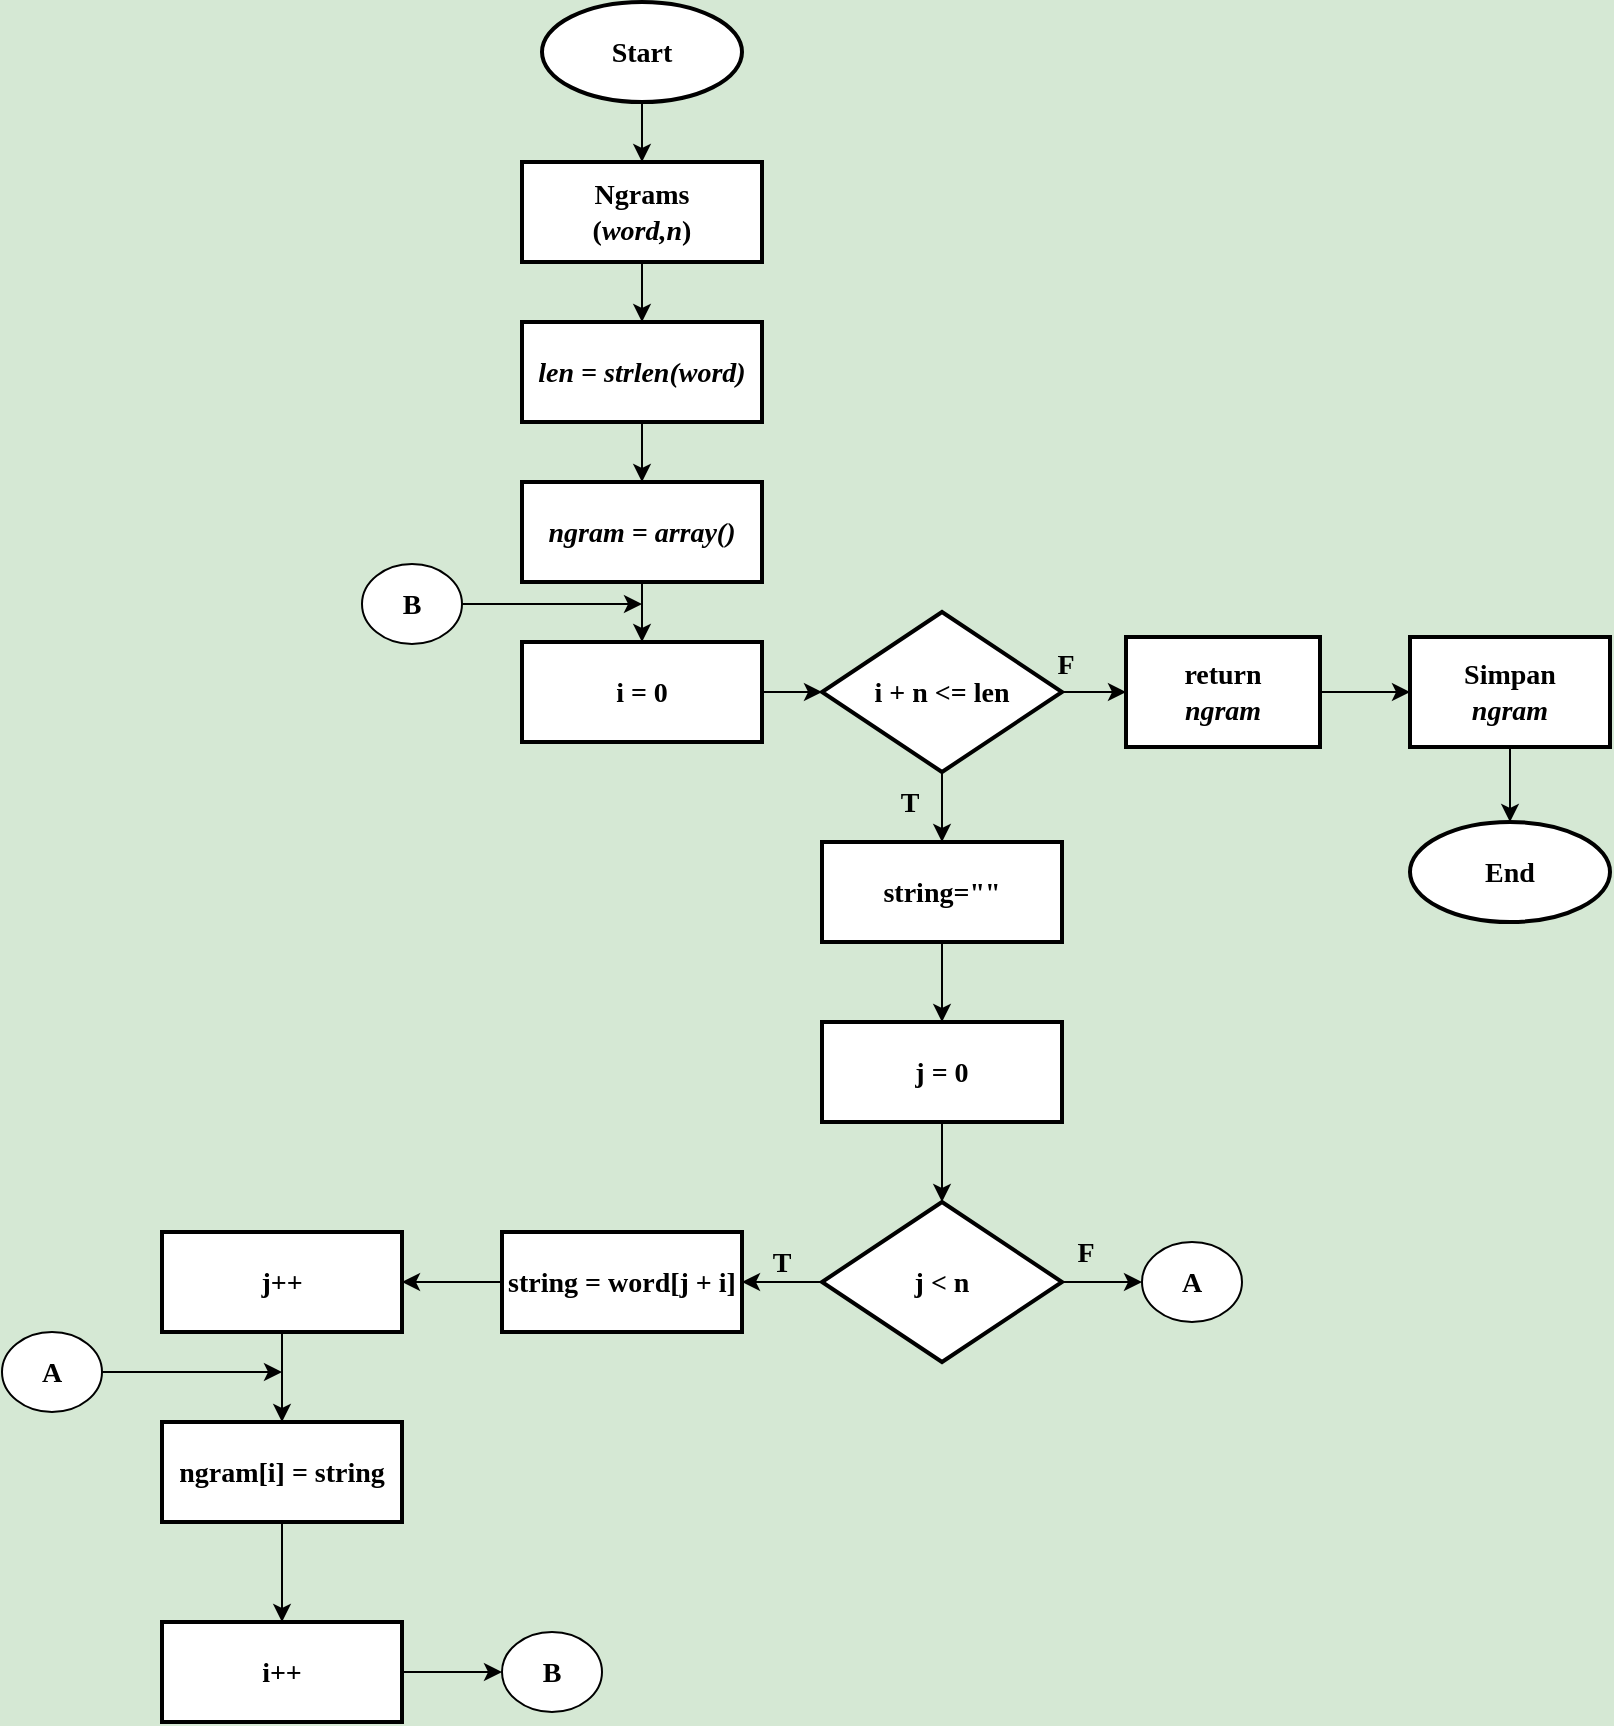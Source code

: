 <mxfile version="14.2.9" type="device"><diagram id="mmGOmV2uTZppDeGd3tcQ" name="Page-1"><mxGraphModel dx="1019" dy="555" grid="1" gridSize="10" guides="1" tooltips="1" connect="1" arrows="1" fold="1" page="1" pageScale="1" pageWidth="827" pageHeight="1169" background="#D5E8D4" math="0" shadow="0"><root><mxCell id="0"/><mxCell id="1" parent="0"/><mxCell id="jg6JC1Z_u6fM9v333R3z-3" value="" style="edgeStyle=orthogonalEdgeStyle;rounded=0;orthogonalLoop=1;jettySize=auto;html=1;fontSize=14;" parent="1" source="jg6JC1Z_u6fM9v333R3z-1" target="jg6JC1Z_u6fM9v333R3z-2" edge="1"><mxGeometry relative="1" as="geometry"/></mxCell><mxCell id="jg6JC1Z_u6fM9v333R3z-1" value="&lt;font face=&quot;Times New Roman&quot; style=&quot;font-size: 14px;&quot;&gt;&lt;b style=&quot;font-size: 14px;&quot;&gt;Start&lt;/b&gt;&lt;/font&gt;" style="strokeWidth=2;html=1;shape=mxgraph.flowchart.start_1;whiteSpace=wrap;fontSize=14;" parent="1" vertex="1"><mxGeometry x="271" y="40" width="100" height="50" as="geometry"/></mxCell><mxCell id="zsJG8MJp7e91od5vc8jh-2" value="" style="edgeStyle=orthogonalEdgeStyle;rounded=0;orthogonalLoop=1;jettySize=auto;html=1;fontSize=14;" parent="1" source="jg6JC1Z_u6fM9v333R3z-2" target="zsJG8MJp7e91od5vc8jh-1" edge="1"><mxGeometry relative="1" as="geometry"/></mxCell><mxCell id="jg6JC1Z_u6fM9v333R3z-2" value="&lt;font face=&quot;Times New Roman&quot; style=&quot;font-size: 14px;&quot;&gt;&lt;b style=&quot;font-size: 14px;&quot;&gt;Ngrams&lt;br style=&quot;font-size: 14px;&quot;&gt;(&lt;i style=&quot;font-size: 14px;&quot;&gt;word,n&lt;/i&gt;)&lt;/b&gt;&lt;br style=&quot;font-size: 14px;&quot;&gt;&lt;/font&gt;" style="whiteSpace=wrap;html=1;strokeWidth=2;fontSize=14;" parent="1" vertex="1"><mxGeometry x="261" y="120" width="120" height="50" as="geometry"/></mxCell><mxCell id="zsJG8MJp7e91od5vc8jh-4" value="" style="edgeStyle=orthogonalEdgeStyle;rounded=0;orthogonalLoop=1;jettySize=auto;html=1;fontSize=14;" parent="1" source="zsJG8MJp7e91od5vc8jh-1" target="zsJG8MJp7e91od5vc8jh-3" edge="1"><mxGeometry relative="1" as="geometry"/></mxCell><mxCell id="zsJG8MJp7e91od5vc8jh-1" value="&lt;font face=&quot;Times New Roman&quot; style=&quot;font-size: 14px;&quot;&gt;&lt;i style=&quot;font-size: 14px;&quot;&gt;&lt;b style=&quot;font-size: 14px;&quot;&gt;len = strlen(word)&lt;/b&gt;&lt;/i&gt;&lt;br style=&quot;font-size: 14px;&quot;&gt;&lt;/font&gt;" style="whiteSpace=wrap;html=1;strokeWidth=2;fontSize=14;" parent="1" vertex="1"><mxGeometry x="261" y="200" width="120" height="50" as="geometry"/></mxCell><mxCell id="zsJG8MJp7e91od5vc8jh-6" value="" style="edgeStyle=orthogonalEdgeStyle;rounded=0;orthogonalLoop=1;jettySize=auto;html=1;fontSize=14;" parent="1" source="zsJG8MJp7e91od5vc8jh-3" target="zsJG8MJp7e91od5vc8jh-5" edge="1"><mxGeometry relative="1" as="geometry"/></mxCell><mxCell id="zsJG8MJp7e91od5vc8jh-3" value="&lt;font face=&quot;Times New Roman&quot; style=&quot;font-size: 14px;&quot;&gt;&lt;i style=&quot;font-size: 14px;&quot;&gt;&lt;b style=&quot;font-size: 14px;&quot;&gt;ngram = array()&lt;/b&gt;&lt;/i&gt;&lt;br style=&quot;font-size: 14px;&quot;&gt;&lt;/font&gt;" style="whiteSpace=wrap;html=1;strokeWidth=2;fontSize=14;" parent="1" vertex="1"><mxGeometry x="261" y="280" width="120" height="50" as="geometry"/></mxCell><mxCell id="zsJG8MJp7e91od5vc8jh-10" value="" style="edgeStyle=orthogonalEdgeStyle;rounded=0;orthogonalLoop=1;jettySize=auto;html=1;fontSize=14;" parent="1" source="zsJG8MJp7e91od5vc8jh-5" target="zsJG8MJp7e91od5vc8jh-9" edge="1"><mxGeometry relative="1" as="geometry"/></mxCell><mxCell id="zsJG8MJp7e91od5vc8jh-5" value="&lt;font face=&quot;Times New Roman&quot; style=&quot;font-size: 14px;&quot;&gt;&lt;b style=&quot;font-size: 14px;&quot;&gt;i = 0&lt;/b&gt;&lt;br style=&quot;font-size: 14px;&quot;&gt;&lt;/font&gt;" style="whiteSpace=wrap;html=1;strokeWidth=2;fontSize=14;" parent="1" vertex="1"><mxGeometry x="261" y="360" width="120" height="50" as="geometry"/></mxCell><mxCell id="zsJG8MJp7e91od5vc8jh-12" value="" style="edgeStyle=orthogonalEdgeStyle;rounded=0;orthogonalLoop=1;jettySize=auto;html=1;fontSize=14;" parent="1" source="zsJG8MJp7e91od5vc8jh-9" target="zsJG8MJp7e91od5vc8jh-11" edge="1"><mxGeometry relative="1" as="geometry"/></mxCell><mxCell id="zsJG8MJp7e91od5vc8jh-14" value="" style="edgeStyle=orthogonalEdgeStyle;rounded=0;orthogonalLoop=1;jettySize=auto;html=1;fontSize=14;" parent="1" source="zsJG8MJp7e91od5vc8jh-9" target="zsJG8MJp7e91od5vc8jh-13" edge="1"><mxGeometry relative="1" as="geometry"/></mxCell><mxCell id="zsJG8MJp7e91od5vc8jh-9" value="&lt;span style=&quot;font-size: 14px;&quot;&gt;&lt;b style=&quot;font-size: 14px;&quot;&gt;&lt;font face=&quot;Times New Roman&quot; style=&quot;font-size: 14px;&quot;&gt;i + n &amp;lt;= len&lt;/font&gt;&lt;/b&gt;&lt;/span&gt;" style="rhombus;whiteSpace=wrap;html=1;strokeWidth=2;fontSize=14;" parent="1" vertex="1"><mxGeometry x="411" y="345" width="120" height="80" as="geometry"/></mxCell><mxCell id="6Y-x9eNtuMScgudWQUdQ-2" value="" style="edgeStyle=orthogonalEdgeStyle;rounded=0;orthogonalLoop=1;jettySize=auto;html=1;fontSize=14;" parent="1" source="zsJG8MJp7e91od5vc8jh-11" target="6Y-x9eNtuMScgudWQUdQ-1" edge="1"><mxGeometry relative="1" as="geometry"/></mxCell><mxCell id="zsJG8MJp7e91od5vc8jh-11" value="&lt;b style=&quot;font-size: 14px;&quot;&gt;&lt;font face=&quot;Times New Roman&quot; style=&quot;font-size: 14px;&quot;&gt;return &lt;br style=&quot;font-size: 14px;&quot;&gt;&lt;i style=&quot;font-size: 14px;&quot;&gt;ngram&lt;/i&gt;&lt;/font&gt;&lt;/b&gt;" style="whiteSpace=wrap;html=1;strokeWidth=2;fontSize=14;" parent="1" vertex="1"><mxGeometry x="563" y="357.5" width="97" height="55" as="geometry"/></mxCell><mxCell id="zsJG8MJp7e91od5vc8jh-21" value="" style="edgeStyle=orthogonalEdgeStyle;rounded=0;orthogonalLoop=1;jettySize=auto;html=1;fontSize=14;" parent="1" source="zsJG8MJp7e91od5vc8jh-13" target="zsJG8MJp7e91od5vc8jh-20" edge="1"><mxGeometry relative="1" as="geometry"/></mxCell><mxCell id="zsJG8MJp7e91od5vc8jh-13" value="&lt;b style=&quot;font-size: 14px;&quot;&gt;&lt;font face=&quot;Times New Roman&quot; style=&quot;font-size: 14px;&quot;&gt;string=&quot;&quot;&lt;/font&gt;&lt;/b&gt;" style="whiteSpace=wrap;html=1;strokeWidth=2;fontSize=14;" parent="1" vertex="1"><mxGeometry x="411" y="460" width="120" height="50" as="geometry"/></mxCell><mxCell id="zsJG8MJp7e91od5vc8jh-15" value="&lt;font face=&quot;Times New Roman&quot; style=&quot;font-size: 14px;&quot;&gt;&lt;b style=&quot;font-size: 14px;&quot;&gt;End&lt;/b&gt;&lt;/font&gt;" style="strokeWidth=2;html=1;shape=mxgraph.flowchart.start_1;whiteSpace=wrap;fontSize=14;" parent="1" vertex="1"><mxGeometry x="705" y="450" width="100" height="50" as="geometry"/></mxCell><mxCell id="zsJG8MJp7e91od5vc8jh-17" value="&lt;b style=&quot;font-size: 14px;&quot;&gt;&lt;font face=&quot;Times New Roman&quot; style=&quot;font-size: 14px;&quot;&gt;A&lt;/font&gt;&lt;/b&gt;" style="ellipse;whiteSpace=wrap;html=1;fontSize=14;" parent="1" vertex="1"><mxGeometry x="571" y="660" width="50" height="40" as="geometry"/></mxCell><mxCell id="zsJG8MJp7e91od5vc8jh-25" value="" style="edgeStyle=orthogonalEdgeStyle;rounded=0;orthogonalLoop=1;jettySize=auto;html=1;fontSize=14;" parent="1" source="zsJG8MJp7e91od5vc8jh-20" target="zsJG8MJp7e91od5vc8jh-24" edge="1"><mxGeometry relative="1" as="geometry"/></mxCell><mxCell id="zsJG8MJp7e91od5vc8jh-20" value="&lt;b style=&quot;font-size: 14px;&quot;&gt;&lt;font face=&quot;Times New Roman&quot; style=&quot;font-size: 14px;&quot;&gt;j = 0&lt;/font&gt;&lt;/b&gt;" style="whiteSpace=wrap;html=1;strokeWidth=2;fontSize=14;" parent="1" vertex="1"><mxGeometry x="411" y="550" width="120" height="50" as="geometry"/></mxCell><mxCell id="zsJG8MJp7e91od5vc8jh-27" value="" style="edgeStyle=orthogonalEdgeStyle;rounded=0;orthogonalLoop=1;jettySize=auto;html=1;fontSize=14;" parent="1" source="zsJG8MJp7e91od5vc8jh-24" target="zsJG8MJp7e91od5vc8jh-26" edge="1"><mxGeometry relative="1" as="geometry"/></mxCell><mxCell id="zsJG8MJp7e91od5vc8jh-43" value="" style="edgeStyle=orthogonalEdgeStyle;rounded=0;orthogonalLoop=1;jettySize=auto;html=1;fontSize=14;" parent="1" source="zsJG8MJp7e91od5vc8jh-24" target="zsJG8MJp7e91od5vc8jh-17" edge="1"><mxGeometry relative="1" as="geometry"/></mxCell><mxCell id="zsJG8MJp7e91od5vc8jh-24" value="&lt;font face=&quot;Times New Roman&quot; style=&quot;font-size: 14px;&quot;&gt;&lt;span style=&quot;font-size: 14px;&quot;&gt;&lt;b style=&quot;font-size: 14px;&quot;&gt;j &amp;lt; n&lt;/b&gt;&lt;/span&gt;&lt;/font&gt;" style="rhombus;whiteSpace=wrap;html=1;strokeWidth=2;fontSize=14;" parent="1" vertex="1"><mxGeometry x="411" y="640" width="120" height="80" as="geometry"/></mxCell><mxCell id="zsJG8MJp7e91od5vc8jh-29" value="" style="edgeStyle=orthogonalEdgeStyle;rounded=0;orthogonalLoop=1;jettySize=auto;html=1;fontSize=14;" parent="1" source="zsJG8MJp7e91od5vc8jh-26" target="zsJG8MJp7e91od5vc8jh-28" edge="1"><mxGeometry relative="1" as="geometry"/></mxCell><mxCell id="zsJG8MJp7e91od5vc8jh-26" value="&lt;font face=&quot;Times New Roman&quot; style=&quot;font-size: 14px;&quot;&gt;&lt;span style=&quot;font-size: 14px;&quot;&gt;&lt;b style=&quot;font-size: 14px;&quot;&gt;string = word[j + i]&lt;/b&gt;&lt;/span&gt;&lt;/font&gt;" style="whiteSpace=wrap;html=1;strokeWidth=2;fontSize=14;" parent="1" vertex="1"><mxGeometry x="251" y="655" width="120" height="50" as="geometry"/></mxCell><mxCell id="zsJG8MJp7e91od5vc8jh-31" value="" style="edgeStyle=orthogonalEdgeStyle;rounded=0;orthogonalLoop=1;jettySize=auto;html=1;fontSize=14;" parent="1" source="zsJG8MJp7e91od5vc8jh-28" target="zsJG8MJp7e91od5vc8jh-30" edge="1"><mxGeometry relative="1" as="geometry"/></mxCell><mxCell id="zsJG8MJp7e91od5vc8jh-28" value="&lt;font face=&quot;Times New Roman&quot; style=&quot;font-size: 14px;&quot;&gt;&lt;span style=&quot;font-size: 14px;&quot;&gt;&lt;b style=&quot;font-size: 14px;&quot;&gt;j++&lt;/b&gt;&lt;/span&gt;&lt;/font&gt;" style="whiteSpace=wrap;html=1;strokeWidth=2;fontSize=14;" parent="1" vertex="1"><mxGeometry x="81" y="655" width="120" height="50" as="geometry"/></mxCell><mxCell id="zsJG8MJp7e91od5vc8jh-36" value="" style="edgeStyle=orthogonalEdgeStyle;rounded=0;orthogonalLoop=1;jettySize=auto;html=1;fontSize=14;" parent="1" source="zsJG8MJp7e91od5vc8jh-30" target="zsJG8MJp7e91od5vc8jh-35" edge="1"><mxGeometry relative="1" as="geometry"/></mxCell><mxCell id="zsJG8MJp7e91od5vc8jh-30" value="&lt;font face=&quot;Times New Roman&quot; style=&quot;font-size: 14px;&quot;&gt;&lt;span style=&quot;font-size: 14px;&quot;&gt;&lt;b style=&quot;font-size: 14px;&quot;&gt;ngram[i] = string&lt;/b&gt;&lt;/span&gt;&lt;/font&gt;" style="whiteSpace=wrap;html=1;strokeWidth=2;fontSize=14;" parent="1" vertex="1"><mxGeometry x="81" y="750" width="120" height="50" as="geometry"/></mxCell><mxCell id="zsJG8MJp7e91od5vc8jh-32" value="&lt;b style=&quot;font-size: 14px;&quot;&gt;&lt;font face=&quot;Times New Roman&quot; style=&quot;font-size: 14px;&quot;&gt;F&lt;/font&gt;&lt;/b&gt;" style="text;html=1;strokeColor=none;fillColor=none;align=center;verticalAlign=middle;whiteSpace=wrap;rounded=0;fontSize=14;" parent="1" vertex="1"><mxGeometry x="513" y="361" width="40" height="20" as="geometry"/></mxCell><mxCell id="zsJG8MJp7e91od5vc8jh-33" value="&lt;b style=&quot;font-size: 14px;&quot;&gt;&lt;font face=&quot;Times New Roman&quot; style=&quot;font-size: 14px;&quot;&gt;T&lt;/font&gt;&lt;/b&gt;" style="text;html=1;strokeColor=none;fillColor=none;align=center;verticalAlign=middle;whiteSpace=wrap;rounded=0;fontSize=14;" parent="1" vertex="1"><mxGeometry x="435" y="430" width="40" height="20" as="geometry"/></mxCell><mxCell id="zsJG8MJp7e91od5vc8jh-34" value="&lt;b style=&quot;font-size: 14px;&quot;&gt;&lt;font face=&quot;Times New Roman&quot; style=&quot;font-size: 14px;&quot;&gt;T&lt;/font&gt;&lt;/b&gt;" style="text;html=1;strokeColor=none;fillColor=none;align=center;verticalAlign=middle;whiteSpace=wrap;rounded=0;fontSize=14;" parent="1" vertex="1"><mxGeometry x="371" y="660" width="40" height="20" as="geometry"/></mxCell><mxCell id="zsJG8MJp7e91od5vc8jh-40" value="" style="edgeStyle=orthogonalEdgeStyle;rounded=0;orthogonalLoop=1;jettySize=auto;html=1;fontSize=14;" parent="1" source="zsJG8MJp7e91od5vc8jh-35" target="zsJG8MJp7e91od5vc8jh-39" edge="1"><mxGeometry relative="1" as="geometry"/></mxCell><mxCell id="zsJG8MJp7e91od5vc8jh-35" value="&lt;font face=&quot;Times New Roman&quot; style=&quot;font-size: 14px;&quot;&gt;&lt;span style=&quot;font-size: 14px;&quot;&gt;&lt;b style=&quot;font-size: 14px;&quot;&gt;i++&lt;/b&gt;&lt;/span&gt;&lt;/font&gt;" style="whiteSpace=wrap;html=1;strokeWidth=2;fontSize=14;" parent="1" vertex="1"><mxGeometry x="81" y="850" width="120" height="50" as="geometry"/></mxCell><mxCell id="zsJG8MJp7e91od5vc8jh-39" value="&lt;b style=&quot;font-size: 14px;&quot;&gt;&lt;font face=&quot;Times New Roman&quot; style=&quot;font-size: 14px;&quot;&gt;B&lt;/font&gt;&lt;/b&gt;" style="ellipse;whiteSpace=wrap;html=1;fontSize=14;" parent="1" vertex="1"><mxGeometry x="251" y="855" width="50" height="40" as="geometry"/></mxCell><mxCell id="zsJG8MJp7e91od5vc8jh-42" value="" style="edgeStyle=orthogonalEdgeStyle;rounded=0;orthogonalLoop=1;jettySize=auto;html=1;fontSize=14;" parent="1" source="zsJG8MJp7e91od5vc8jh-41" edge="1"><mxGeometry relative="1" as="geometry"><mxPoint x="321" y="341" as="targetPoint"/></mxGeometry></mxCell><mxCell id="zsJG8MJp7e91od5vc8jh-41" value="&lt;b style=&quot;font-size: 14px;&quot;&gt;&lt;font face=&quot;Times New Roman&quot; style=&quot;font-size: 14px;&quot;&gt;B&lt;/font&gt;&lt;/b&gt;" style="ellipse;whiteSpace=wrap;html=1;fontSize=14;" parent="1" vertex="1"><mxGeometry x="181" y="321" width="50" height="40" as="geometry"/></mxCell><mxCell id="zsJG8MJp7e91od5vc8jh-44" value="&lt;b style=&quot;font-size: 14px;&quot;&gt;&lt;font face=&quot;Times New Roman&quot; style=&quot;font-size: 14px;&quot;&gt;F&lt;/font&gt;&lt;/b&gt;" style="text;html=1;strokeColor=none;fillColor=none;align=center;verticalAlign=middle;whiteSpace=wrap;rounded=0;fontSize=14;" parent="1" vertex="1"><mxGeometry x="523" y="655" width="40" height="20" as="geometry"/></mxCell><mxCell id="zsJG8MJp7e91od5vc8jh-46" value="" style="edgeStyle=orthogonalEdgeStyle;rounded=0;orthogonalLoop=1;jettySize=auto;html=1;fontSize=14;" parent="1" source="zsJG8MJp7e91od5vc8jh-45" edge="1"><mxGeometry relative="1" as="geometry"><mxPoint x="141" y="725" as="targetPoint"/></mxGeometry></mxCell><mxCell id="zsJG8MJp7e91od5vc8jh-45" value="&lt;b style=&quot;font-size: 14px;&quot;&gt;&lt;font face=&quot;Times New Roman&quot; style=&quot;font-size: 14px;&quot;&gt;A&lt;/font&gt;&lt;/b&gt;" style="ellipse;whiteSpace=wrap;html=1;fontSize=14;" parent="1" vertex="1"><mxGeometry x="1" y="705" width="50" height="40" as="geometry"/></mxCell><mxCell id="6Y-x9eNtuMScgudWQUdQ-3" value="" style="edgeStyle=orthogonalEdgeStyle;rounded=0;orthogonalLoop=1;jettySize=auto;html=1;fontSize=14;" parent="1" source="6Y-x9eNtuMScgudWQUdQ-1" target="zsJG8MJp7e91od5vc8jh-15" edge="1"><mxGeometry relative="1" as="geometry"/></mxCell><mxCell id="6Y-x9eNtuMScgudWQUdQ-1" value="&lt;font face=&quot;Times New Roman&quot; style=&quot;font-size: 14px;&quot;&gt;&lt;b style=&quot;font-size: 14px;&quot;&gt;Simpan &lt;br style=&quot;font-size: 14px;&quot;&gt;&lt;i style=&quot;font-size: 14px;&quot;&gt;ngram&lt;/i&gt;&lt;/b&gt;&lt;/font&gt;" style="whiteSpace=wrap;html=1;strokeWidth=2;fontSize=14;" parent="1" vertex="1"><mxGeometry x="705" y="357.5" width="100" height="55" as="geometry"/></mxCell></root></mxGraphModel></diagram></mxfile>